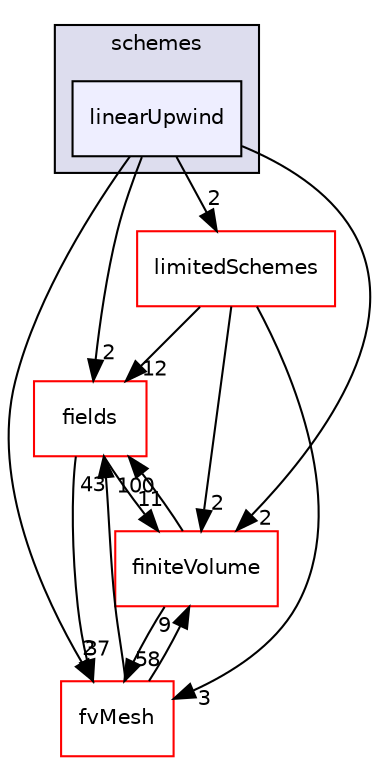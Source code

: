 digraph "src/finiteVolume/interpolation/surfaceInterpolation/schemes/linearUpwind" {
  bgcolor=transparent;
  compound=true
  node [ fontsize="10", fontname="Helvetica"];
  edge [ labelfontsize="10", labelfontname="Helvetica"];
  subgraph clusterdir_deb7d71175aa940c147966c547ebcb7e {
    graph [ bgcolor="#ddddee", pencolor="black", label="schemes" fontname="Helvetica", fontsize="10", URL="dir_deb7d71175aa940c147966c547ebcb7e.html"]
  dir_d07d241d5def1122e0b606e45bde700f [shape=box, label="linearUpwind", style="filled", fillcolor="#eeeeff", pencolor="black", URL="dir_d07d241d5def1122e0b606e45bde700f.html"];
  }
  dir_25ab4a83a983f7bb7a38b7f63bb141b7 [shape=box label="fields" color="red" URL="dir_25ab4a83a983f7bb7a38b7f63bb141b7.html"];
  dir_2ea871e4defbdbd60808750cae643c63 [shape=box label="finiteVolume" color="red" URL="dir_2ea871e4defbdbd60808750cae643c63.html"];
  dir_3b094e1ce2b3f641da0071aec2c4e694 [shape=box label="limitedSchemes" color="red" URL="dir_3b094e1ce2b3f641da0071aec2c4e694.html"];
  dir_c382fa095c9c33d8673c0dd60aaef275 [shape=box label="fvMesh" color="red" URL="dir_c382fa095c9c33d8673c0dd60aaef275.html"];
  dir_d07d241d5def1122e0b606e45bde700f->dir_25ab4a83a983f7bb7a38b7f63bb141b7 [headlabel="2", labeldistance=1.5 headhref="dir_001244_000934.html"];
  dir_d07d241d5def1122e0b606e45bde700f->dir_2ea871e4defbdbd60808750cae643c63 [headlabel="2", labeldistance=1.5 headhref="dir_001244_001059.html"];
  dir_d07d241d5def1122e0b606e45bde700f->dir_3b094e1ce2b3f641da0071aec2c4e694 [headlabel="2", labeldistance=1.5 headhref="dir_001244_001181.html"];
  dir_d07d241d5def1122e0b606e45bde700f->dir_c382fa095c9c33d8673c0dd60aaef275 [headlabel="2", labeldistance=1.5 headhref="dir_001244_001120.html"];
  dir_25ab4a83a983f7bb7a38b7f63bb141b7->dir_2ea871e4defbdbd60808750cae643c63 [headlabel="11", labeldistance=1.5 headhref="dir_000934_001059.html"];
  dir_25ab4a83a983f7bb7a38b7f63bb141b7->dir_c382fa095c9c33d8673c0dd60aaef275 [headlabel="37", labeldistance=1.5 headhref="dir_000934_001120.html"];
  dir_2ea871e4defbdbd60808750cae643c63->dir_25ab4a83a983f7bb7a38b7f63bb141b7 [headlabel="100", labeldistance=1.5 headhref="dir_001059_000934.html"];
  dir_2ea871e4defbdbd60808750cae643c63->dir_c382fa095c9c33d8673c0dd60aaef275 [headlabel="58", labeldistance=1.5 headhref="dir_001059_001120.html"];
  dir_c382fa095c9c33d8673c0dd60aaef275->dir_25ab4a83a983f7bb7a38b7f63bb141b7 [headlabel="43", labeldistance=1.5 headhref="dir_001120_000934.html"];
  dir_c382fa095c9c33d8673c0dd60aaef275->dir_2ea871e4defbdbd60808750cae643c63 [headlabel="9", labeldistance=1.5 headhref="dir_001120_001059.html"];
  dir_3b094e1ce2b3f641da0071aec2c4e694->dir_25ab4a83a983f7bb7a38b7f63bb141b7 [headlabel="12", labeldistance=1.5 headhref="dir_001181_000934.html"];
  dir_3b094e1ce2b3f641da0071aec2c4e694->dir_2ea871e4defbdbd60808750cae643c63 [headlabel="2", labeldistance=1.5 headhref="dir_001181_001059.html"];
  dir_3b094e1ce2b3f641da0071aec2c4e694->dir_c382fa095c9c33d8673c0dd60aaef275 [headlabel="3", labeldistance=1.5 headhref="dir_001181_001120.html"];
}
